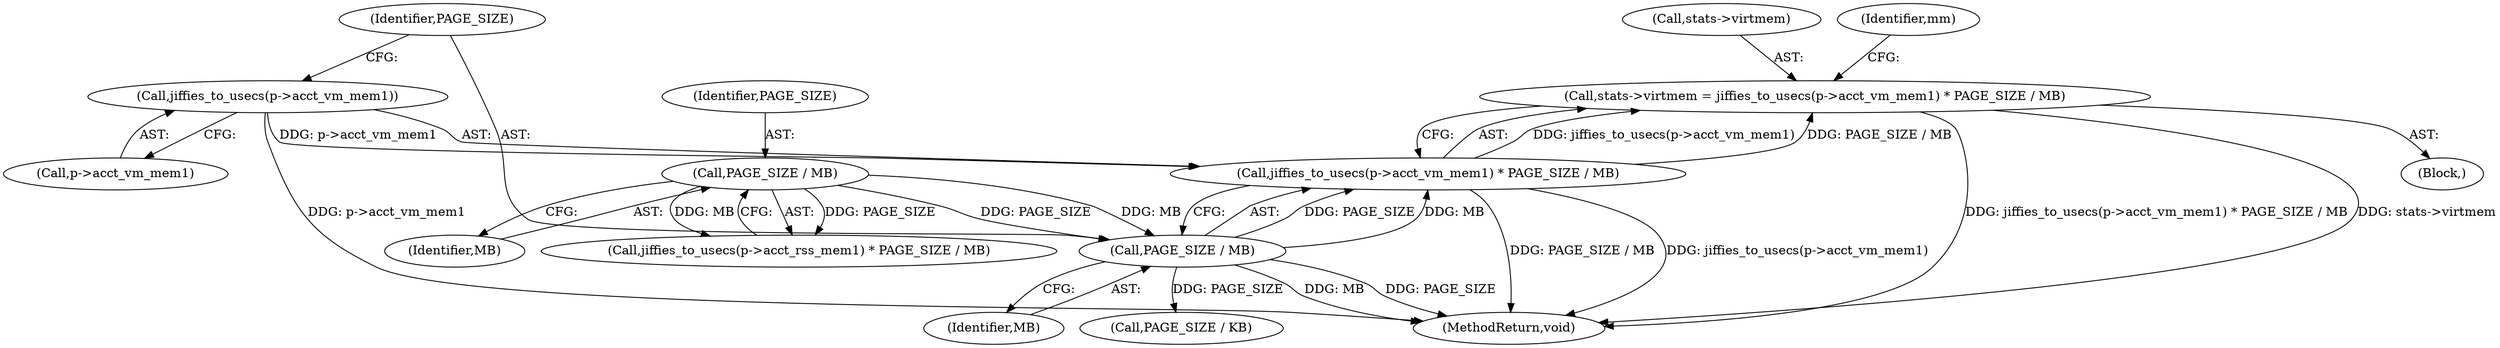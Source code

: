 digraph "0_linux_f0ec1aaf54caddd21c259aea8b2ecfbde4ee4fb9@integer" {
"1000119" [label="(Call,stats->virtmem = jiffies_to_usecs(p->acct_vm_mem1) * PAGE_SIZE / MB)"];
"1000123" [label="(Call,jiffies_to_usecs(p->acct_vm_mem1) * PAGE_SIZE / MB)"];
"1000124" [label="(Call,jiffies_to_usecs(p->acct_vm_mem1))"];
"1000128" [label="(Call,PAGE_SIZE / MB)"];
"1000116" [label="(Call,PAGE_SIZE / MB)"];
"1000190" [label="(MethodReturn,void)"];
"1000118" [label="(Identifier,MB)"];
"1000117" [label="(Identifier,PAGE_SIZE)"];
"1000105" [label="(Block,)"];
"1000129" [label="(Identifier,PAGE_SIZE)"];
"1000130" [label="(Identifier,MB)"];
"1000111" [label="(Call,jiffies_to_usecs(p->acct_rss_mem1) * PAGE_SIZE / MB)"];
"1000120" [label="(Call,stats->virtmem)"];
"1000119" [label="(Call,stats->virtmem = jiffies_to_usecs(p->acct_vm_mem1) * PAGE_SIZE / MB)"];
"1000132" [label="(Identifier,mm)"];
"1000123" [label="(Call,jiffies_to_usecs(p->acct_vm_mem1) * PAGE_SIZE / MB)"];
"1000128" [label="(Call,PAGE_SIZE / MB)"];
"1000124" [label="(Call,jiffies_to_usecs(p->acct_vm_mem1))"];
"1000125" [label="(Call,p->acct_vm_mem1)"];
"1000146" [label="(Call,PAGE_SIZE / KB)"];
"1000116" [label="(Call,PAGE_SIZE / MB)"];
"1000119" -> "1000105"  [label="AST: "];
"1000119" -> "1000123"  [label="CFG: "];
"1000120" -> "1000119"  [label="AST: "];
"1000123" -> "1000119"  [label="AST: "];
"1000132" -> "1000119"  [label="CFG: "];
"1000119" -> "1000190"  [label="DDG: jiffies_to_usecs(p->acct_vm_mem1) * PAGE_SIZE / MB"];
"1000119" -> "1000190"  [label="DDG: stats->virtmem"];
"1000123" -> "1000119"  [label="DDG: jiffies_to_usecs(p->acct_vm_mem1)"];
"1000123" -> "1000119"  [label="DDG: PAGE_SIZE / MB"];
"1000123" -> "1000128"  [label="CFG: "];
"1000124" -> "1000123"  [label="AST: "];
"1000128" -> "1000123"  [label="AST: "];
"1000123" -> "1000190"  [label="DDG: PAGE_SIZE / MB"];
"1000123" -> "1000190"  [label="DDG: jiffies_to_usecs(p->acct_vm_mem1)"];
"1000124" -> "1000123"  [label="DDG: p->acct_vm_mem1"];
"1000128" -> "1000123"  [label="DDG: PAGE_SIZE"];
"1000128" -> "1000123"  [label="DDG: MB"];
"1000124" -> "1000125"  [label="CFG: "];
"1000125" -> "1000124"  [label="AST: "];
"1000129" -> "1000124"  [label="CFG: "];
"1000124" -> "1000190"  [label="DDG: p->acct_vm_mem1"];
"1000128" -> "1000130"  [label="CFG: "];
"1000129" -> "1000128"  [label="AST: "];
"1000130" -> "1000128"  [label="AST: "];
"1000128" -> "1000190"  [label="DDG: MB"];
"1000128" -> "1000190"  [label="DDG: PAGE_SIZE"];
"1000116" -> "1000128"  [label="DDG: PAGE_SIZE"];
"1000116" -> "1000128"  [label="DDG: MB"];
"1000128" -> "1000146"  [label="DDG: PAGE_SIZE"];
"1000116" -> "1000111"  [label="AST: "];
"1000116" -> "1000118"  [label="CFG: "];
"1000117" -> "1000116"  [label="AST: "];
"1000118" -> "1000116"  [label="AST: "];
"1000111" -> "1000116"  [label="CFG: "];
"1000116" -> "1000111"  [label="DDG: PAGE_SIZE"];
"1000116" -> "1000111"  [label="DDG: MB"];
}
